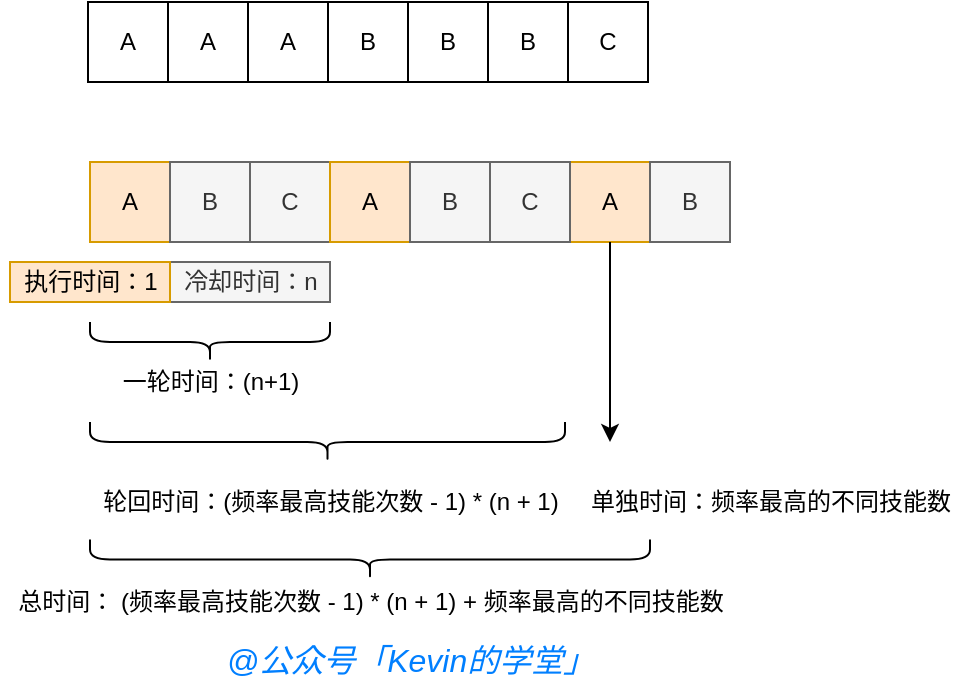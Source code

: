 <mxfile version="13.9.5" type="device"><diagram id="0SGdS4ZiKPgR96JqmY9M" name="第 1 页"><mxGraphModel dx="946" dy="607" grid="0" gridSize="10" guides="1" tooltips="1" connect="1" arrows="1" fold="1" page="1" pageScale="1" pageWidth="827" pageHeight="1169" math="0" shadow="0"><root><mxCell id="0"/><mxCell id="1" parent="0"/><mxCell id="oE-rHnw6fFDk18rfKsWs-1" value="" style="group" vertex="1" connectable="0" parent="1"><mxGeometry x="239" y="40" width="120" height="40" as="geometry"/></mxCell><mxCell id="oE-rHnw6fFDk18rfKsWs-2" value="A" style="rounded=0;whiteSpace=wrap;html=1;" vertex="1" parent="oE-rHnw6fFDk18rfKsWs-1"><mxGeometry width="40" height="40" as="geometry"/></mxCell><mxCell id="oE-rHnw6fFDk18rfKsWs-3" value="A" style="rounded=0;whiteSpace=wrap;html=1;" vertex="1" parent="oE-rHnw6fFDk18rfKsWs-1"><mxGeometry x="40" width="40" height="40" as="geometry"/></mxCell><mxCell id="oE-rHnw6fFDk18rfKsWs-4" value="A" style="rounded=0;whiteSpace=wrap;html=1;" vertex="1" parent="oE-rHnw6fFDk18rfKsWs-1"><mxGeometry x="80" width="40" height="40" as="geometry"/></mxCell><mxCell id="oE-rHnw6fFDk18rfKsWs-5" value="B" style="group" vertex="1" connectable="0" parent="1"><mxGeometry x="359" y="40" width="120" height="40" as="geometry"/></mxCell><mxCell id="oE-rHnw6fFDk18rfKsWs-6" value="B" style="rounded=0;whiteSpace=wrap;html=1;" vertex="1" parent="oE-rHnw6fFDk18rfKsWs-5"><mxGeometry width="40" height="40" as="geometry"/></mxCell><mxCell id="oE-rHnw6fFDk18rfKsWs-7" value="B" style="rounded=0;whiteSpace=wrap;html=1;" vertex="1" parent="oE-rHnw6fFDk18rfKsWs-5"><mxGeometry x="40" width="40" height="40" as="geometry"/></mxCell><mxCell id="oE-rHnw6fFDk18rfKsWs-8" value="B" style="rounded=0;whiteSpace=wrap;html=1;" vertex="1" parent="oE-rHnw6fFDk18rfKsWs-5"><mxGeometry x="80" width="40" height="40" as="geometry"/></mxCell><mxCell id="oE-rHnw6fFDk18rfKsWs-24" value="" style="group" vertex="1" connectable="0" parent="1"><mxGeometry x="400" y="120" width="120" height="40" as="geometry"/></mxCell><mxCell id="oE-rHnw6fFDk18rfKsWs-25" value="" style="group;fillColor=#ffe6cc;strokeColor=#d79b00;" vertex="1" connectable="0" parent="oE-rHnw6fFDk18rfKsWs-24"><mxGeometry x="-160" width="120" height="40" as="geometry"/></mxCell><mxCell id="oE-rHnw6fFDk18rfKsWs-26" value="A" style="rounded=0;whiteSpace=wrap;html=1;fillColor=#ffe6cc;strokeColor=#d79b00;" vertex="1" parent="oE-rHnw6fFDk18rfKsWs-25"><mxGeometry width="40" height="40" as="geometry"/></mxCell><mxCell id="oE-rHnw6fFDk18rfKsWs-27" value="B" style="rounded=0;whiteSpace=wrap;html=1;fillColor=#f5f5f5;strokeColor=#666666;fontColor=#333333;" vertex="1" parent="oE-rHnw6fFDk18rfKsWs-25"><mxGeometry x="40" width="40" height="40" as="geometry"/></mxCell><mxCell id="oE-rHnw6fFDk18rfKsWs-28" value="C" style="rounded=0;whiteSpace=wrap;html=1;fillColor=#f5f5f5;strokeColor=#666666;fontColor=#333333;" vertex="1" parent="oE-rHnw6fFDk18rfKsWs-25"><mxGeometry x="80" width="40" height="40" as="geometry"/></mxCell><mxCell id="oE-rHnw6fFDk18rfKsWs-29" value="A" style="rounded=0;whiteSpace=wrap;html=1;fillColor=#ffe6cc;strokeColor=#d79b00;" vertex="1" parent="oE-rHnw6fFDk18rfKsWs-24"><mxGeometry x="80" width="40" height="40" as="geometry"/></mxCell><mxCell id="oE-rHnw6fFDk18rfKsWs-30" value="" style="group" vertex="1" connectable="0" parent="oE-rHnw6fFDk18rfKsWs-24"><mxGeometry x="-40" width="120" height="40" as="geometry"/></mxCell><mxCell id="oE-rHnw6fFDk18rfKsWs-31" value="A" style="rounded=0;whiteSpace=wrap;html=1;fillColor=#ffe6cc;strokeColor=#d79b00;" vertex="1" parent="oE-rHnw6fFDk18rfKsWs-30"><mxGeometry width="40" height="40" as="geometry"/></mxCell><mxCell id="oE-rHnw6fFDk18rfKsWs-32" value="B" style="rounded=0;whiteSpace=wrap;html=1;fillColor=#f5f5f5;strokeColor=#666666;fontColor=#333333;" vertex="1" parent="oE-rHnw6fFDk18rfKsWs-30"><mxGeometry x="40" width="40" height="40" as="geometry"/></mxCell><mxCell id="oE-rHnw6fFDk18rfKsWs-33" value="C" style="rounded=0;whiteSpace=wrap;html=1;fillColor=#f5f5f5;strokeColor=#666666;fontColor=#333333;" vertex="1" parent="oE-rHnw6fFDk18rfKsWs-30"><mxGeometry x="80" width="40" height="40" as="geometry"/></mxCell><mxCell id="oE-rHnw6fFDk18rfKsWs-34" value="" style="shape=curlyBracket;whiteSpace=wrap;html=1;rounded=1;rotation=-90;" vertex="1" parent="1"><mxGeometry x="290" y="150" width="20" height="120" as="geometry"/></mxCell><mxCell id="oE-rHnw6fFDk18rfKsWs-36" value="冷却时间：n" style="text;html=1;align=center;verticalAlign=middle;resizable=0;points=[];autosize=1;fillColor=#f5f5f5;strokeColor=#666666;fontColor=#333333;" vertex="1" parent="1"><mxGeometry x="280" y="170" width="80" height="20" as="geometry"/></mxCell><mxCell id="oE-rHnw6fFDk18rfKsWs-37" value="执行时间：1" style="text;html=1;align=center;verticalAlign=middle;resizable=0;points=[];autosize=1;fillColor=#ffe6cc;strokeColor=#d79b00;" vertex="1" parent="1"><mxGeometry x="200" y="170" width="80" height="20" as="geometry"/></mxCell><mxCell id="oE-rHnw6fFDk18rfKsWs-39" value="一轮时间：(n+1)" style="text;html=1;align=center;verticalAlign=middle;resizable=0;points=[];autosize=1;" vertex="1" parent="1"><mxGeometry x="250" y="220" width="100" height="20" as="geometry"/></mxCell><mxCell id="oE-rHnw6fFDk18rfKsWs-40" value="" style="shape=curlyBracket;whiteSpace=wrap;html=1;rounded=1;rotation=-90;" vertex="1" parent="1"><mxGeometry x="348.75" y="141.25" width="20" height="237.5" as="geometry"/></mxCell><mxCell id="oE-rHnw6fFDk18rfKsWs-41" value="轮回时间：(频率最高技能次数&amp;nbsp;- 1) * (n + 1)" style="text;html=1;align=center;verticalAlign=middle;resizable=0;points=[];autosize=1;" vertex="1" parent="1"><mxGeometry x="240" y="280" width="240" height="20" as="geometry"/></mxCell><mxCell id="oE-rHnw6fFDk18rfKsWs-42" style="edgeStyle=none;rounded=0;orthogonalLoop=1;jettySize=auto;html=1;exitX=0.5;exitY=1;exitDx=0;exitDy=0;" edge="1" parent="1" source="oE-rHnw6fFDk18rfKsWs-29"><mxGeometry relative="1" as="geometry"><mxPoint x="500" y="260" as="targetPoint"/></mxGeometry></mxCell><mxCell id="oE-rHnw6fFDk18rfKsWs-43" value="单独时间：频率最高的不同技能数" style="text;html=1;align=center;verticalAlign=middle;resizable=0;points=[];autosize=1;" vertex="1" parent="1"><mxGeometry x="480" y="280" width="200" height="20" as="geometry"/></mxCell><mxCell id="oE-rHnw6fFDk18rfKsWs-44" value="" style="shape=curlyBracket;whiteSpace=wrap;html=1;rounded=1;rotation=-90;" vertex="1" parent="1"><mxGeometry x="370" y="178.75" width="20" height="280" as="geometry"/></mxCell><mxCell id="oE-rHnw6fFDk18rfKsWs-45" value="总时间： (频率最高技能次数 - 1) * (n + 1) + 频率最高的不同技能数" style="text;html=1;align=center;verticalAlign=middle;resizable=0;points=[];autosize=1;" vertex="1" parent="1"><mxGeometry x="195" y="330" width="370" height="20" as="geometry"/></mxCell><mxCell id="oE-rHnw6fFDk18rfKsWs-46" value="&lt;font color=&quot;#007fff&quot;&gt;@公众号「Kevin的学堂」&lt;/font&gt;" style="text;html=1;align=center;verticalAlign=middle;resizable=0;points=[];autosize=1;fontSize=16;fontStyle=2" vertex="1" parent="1"><mxGeometry x="300" y="358.75" width="200" height="20" as="geometry"/></mxCell><mxCell id="oE-rHnw6fFDk18rfKsWs-47" value="C" style="rounded=0;whiteSpace=wrap;html=1;" vertex="1" parent="1"><mxGeometry x="479" y="40" width="40" height="40" as="geometry"/></mxCell><mxCell id="oE-rHnw6fFDk18rfKsWs-48" value="B" style="rounded=0;whiteSpace=wrap;html=1;fillColor=#f5f5f5;strokeColor=#666666;fontColor=#333333;" vertex="1" parent="1"><mxGeometry x="520" y="120" width="40" height="40" as="geometry"/></mxCell></root></mxGraphModel></diagram></mxfile>